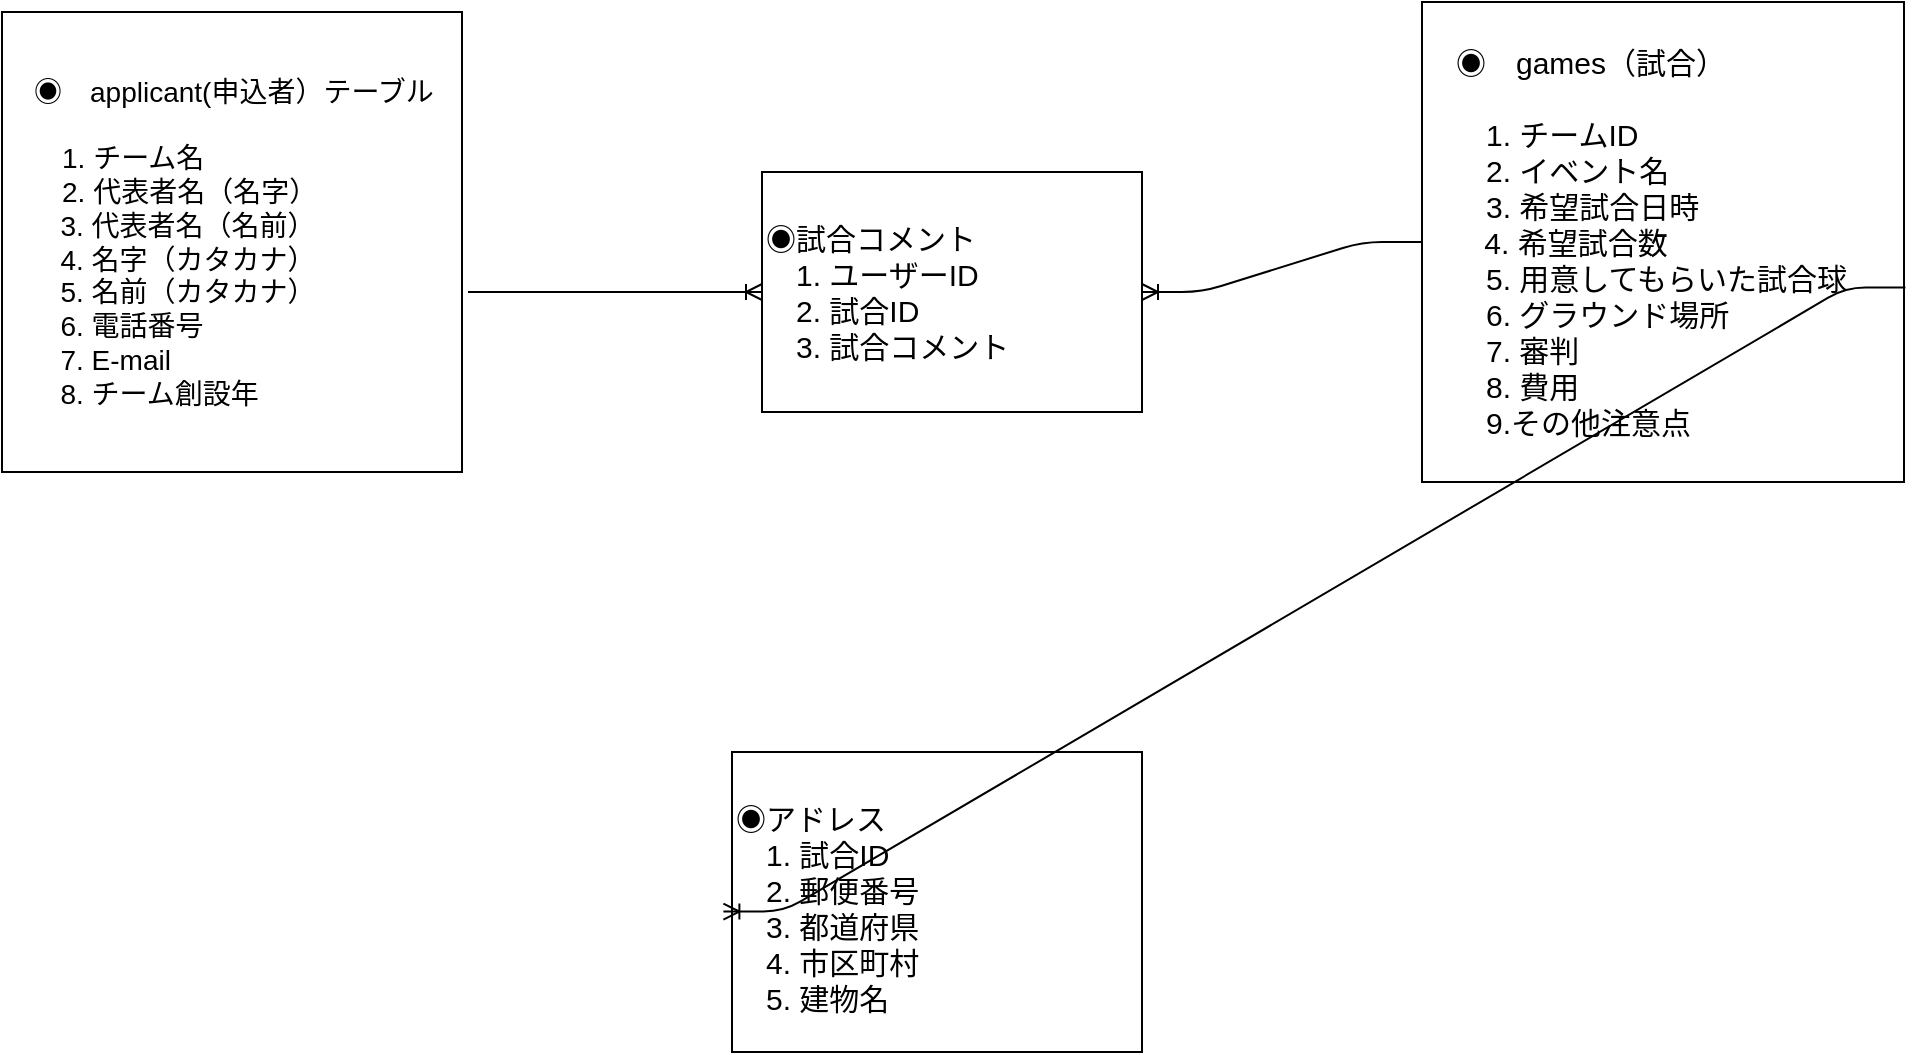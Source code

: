 <mxfile version="13.1.3">
    <diagram id="6hGFLwfOUW9BJ-s0fimq" name="Page-1">
        <mxGraphModel dx="938" dy="859" grid="1" gridSize="10" guides="1" tooltips="1" connect="1" arrows="1" fold="0" page="1" pageScale="1" pageWidth="1169" pageHeight="827" math="0" shadow="0">
            <root>
                <mxCell id="0"/>
                <mxCell id="1" parent="0"/>
                <mxCell id="35" value="" style="edgeStyle=entityRelationEdgeStyle;fontSize=12;html=1;endArrow=ERoneToMany;" edge="1" parent="1" source="5" target="29">
                    <mxGeometry width="100" height="100" relative="1" as="geometry">
                        <mxPoint x="750" y="210" as="sourcePoint"/>
                        <mxPoint x="570" y="300" as="targetPoint"/>
                    </mxGeometry>
                </mxCell>
                <mxCell id="2" value="　◉　applicant(申込者）テーブル&lt;br style=&quot;font-size: 14px;&quot;&gt;　　&lt;br style=&quot;font-size: 14px;&quot;&gt;　　1. チーム名&lt;br style=&quot;font-size: 14px;&quot;&gt;　　2. 代表者名（名字）&lt;br style=&quot;font-size: 14px;&quot;&gt;&amp;nbsp; &amp;nbsp; &amp;nbsp; &amp;nbsp;3. 代表者名（名前）&lt;br style=&quot;font-size: 14px;&quot;&gt;&amp;nbsp; &amp;nbsp; &amp;nbsp; &amp;nbsp;4. 名字（カタカナ）&lt;br style=&quot;font-size: 14px;&quot;&gt;&amp;nbsp; &amp;nbsp; &amp;nbsp; &amp;nbsp;5. 名前（カタカナ）&lt;br style=&quot;font-size: 14px;&quot;&gt;&amp;nbsp; &amp;nbsp; &amp;nbsp; &amp;nbsp;6. 電話番号&lt;br style=&quot;font-size: 14px;&quot;&gt;&amp;nbsp; &amp;nbsp; &amp;nbsp; &amp;nbsp;7. E-mail&lt;br style=&quot;font-size: 14px;&quot;&gt;&amp;nbsp; &amp;nbsp; &amp;nbsp; &amp;nbsp;8. チーム創設年" style="whiteSpace=wrap;html=1;aspect=fixed;align=left;labelPosition=center;verticalLabelPosition=middle;verticalAlign=middle;fontSize=14;" vertex="1" parent="1">
                    <mxGeometry x="90" y="80" width="230" height="230" as="geometry"/>
                </mxCell>
                <mxCell id="5" value="　◉　games（試合）&lt;br&gt;　　&lt;br&gt;　　1. チームID&lt;br&gt;　　2. イベント名&lt;br&gt;　　3. 希望試合日時&lt;br&gt;&amp;nbsp; &amp;nbsp; &amp;nbsp; &amp;nbsp;4. 希望試合数&lt;br&gt;　　5. 用意してもらいた試合球&lt;br&gt;　　6. グラウンド場所&lt;br&gt;　　7. 審判&lt;br&gt;　　8. 費用&lt;br&gt;　　9.その他注意点" style="whiteSpace=wrap;html=1;aspect=fixed;fontSize=15;align=left;" vertex="1" parent="1">
                    <mxGeometry x="800" y="75" width="241" height="240" as="geometry"/>
                </mxCell>
                <mxCell id="29" value="　&lt;br&gt;◉試合コメント&lt;br&gt;　1. ユーザーID&lt;br&gt;　2. 試合ID&lt;br&gt;　3. 試合コメント" style="verticalLabelPosition=middle;verticalAlign=top;html=1;shape=mxgraph.basic.rect;fillColor2=none;strokeWidth=1;size=20;indent=5;shadow=0;fontSize=15;align=left;labelPosition=center;" vertex="1" parent="1">
                    <mxGeometry x="470" y="160" width="190" height="120" as="geometry"/>
                </mxCell>
                <mxCell id="30" value="" style="edgeStyle=entityRelationEdgeStyle;fontSize=12;html=1;endArrow=ERoneToMany;" edge="1" parent="1">
                    <mxGeometry width="100" height="100" relative="1" as="geometry">
                        <mxPoint x="323" y="220" as="sourcePoint"/>
                        <mxPoint x="470" y="220" as="targetPoint"/>
                    </mxGeometry>
                </mxCell>
                <mxCell id="37" value="&lt;br&gt;◉アドレス&lt;br&gt;　1. 試合ID&lt;br&gt;　2. 郵便番号&lt;br&gt;　3. 都道府県&lt;br&gt;　4. 市区町村&lt;br&gt;　5. 建物名" style="verticalLabelPosition=middle;verticalAlign=top;html=1;shape=mxgraph.basic.rect;fillColor2=none;strokeWidth=1;size=20;indent=5;shadow=0;fontSize=15;align=left;labelPosition=center;" vertex="1" parent="1">
                    <mxGeometry x="455" y="450" width="205" height="150" as="geometry"/>
                </mxCell>
                <mxCell id="39" value="" style="edgeStyle=entityRelationEdgeStyle;fontSize=12;html=1;endArrow=ERoneToMany;entryX=-0.021;entryY=0.532;entryDx=0;entryDy=0;entryPerimeter=0;exitX=1.003;exitY=0.595;exitDx=0;exitDy=0;exitPerimeter=0;" edge="1" parent="1" source="5" target="37">
                    <mxGeometry width="100" height="100" relative="1" as="geometry">
                        <mxPoint x="970" y="330" as="sourcePoint"/>
                        <mxPoint x="860" y="410" as="targetPoint"/>
                    </mxGeometry>
                </mxCell>
            </root>
        </mxGraphModel>
    </diagram>
</mxfile>